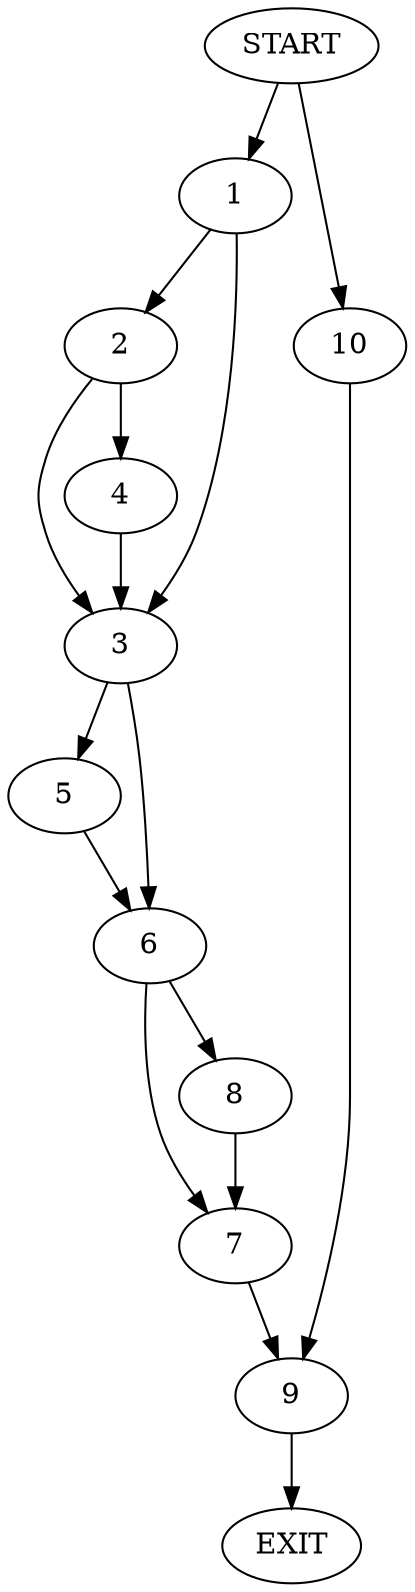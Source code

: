 digraph {
0 [label="START"]
11 [label="EXIT"]
0 -> 1
1 -> 2
1 -> 3
2 -> 3
2 -> 4
3 -> 5
3 -> 6
4 -> 3
6 -> 7
6 -> 8
5 -> 6
8 -> 7
7 -> 9
9 -> 11
0 -> 10
10 -> 9
}
